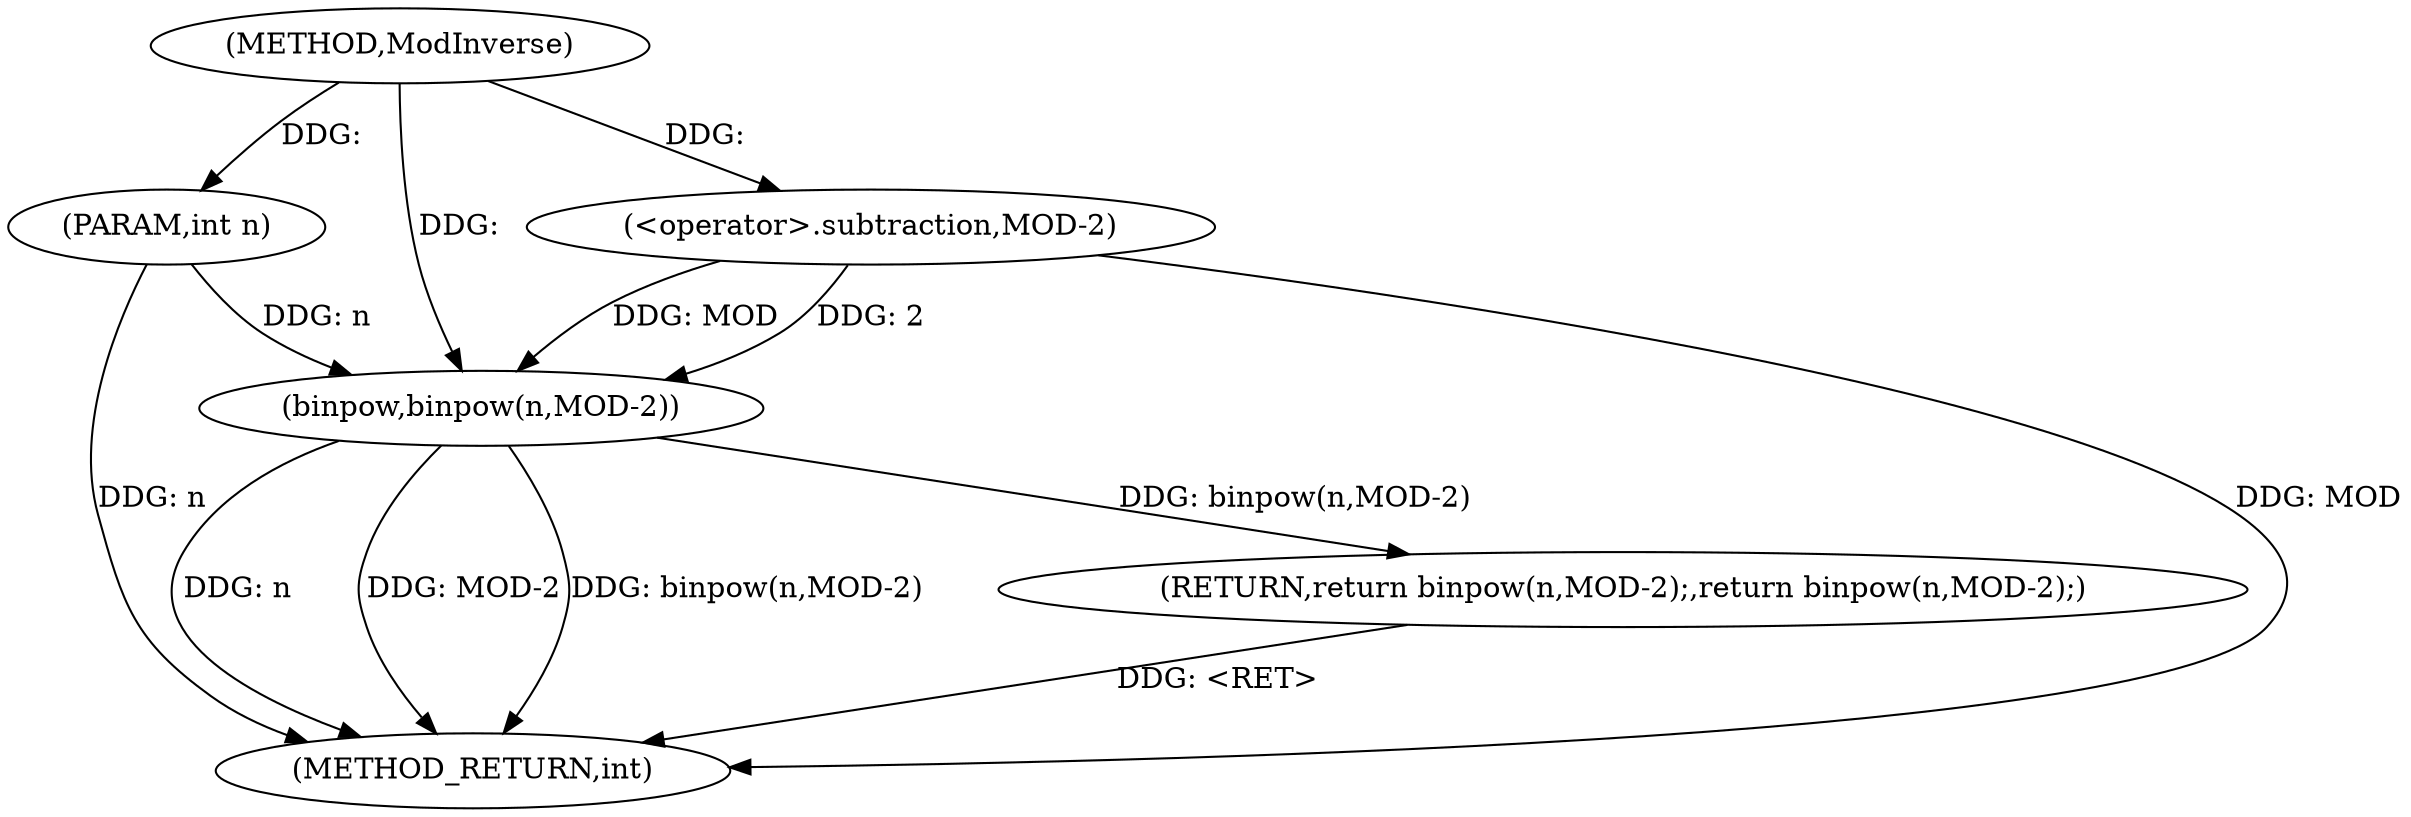 digraph "ModInverse" {  
"1000156" [label = "(METHOD,ModInverse)" ]
"1000165" [label = "(METHOD_RETURN,int)" ]
"1000157" [label = "(PARAM,int n)" ]
"1000159" [label = "(RETURN,return binpow(n,MOD-2);,return binpow(n,MOD-2);)" ]
"1000160" [label = "(binpow,binpow(n,MOD-2))" ]
"1000162" [label = "(<operator>.subtraction,MOD-2)" ]
  "1000157" -> "1000165"  [ label = "DDG: n"] 
  "1000160" -> "1000165"  [ label = "DDG: n"] 
  "1000160" -> "1000165"  [ label = "DDG: MOD-2"] 
  "1000160" -> "1000165"  [ label = "DDG: binpow(n,MOD-2)"] 
  "1000159" -> "1000165"  [ label = "DDG: <RET>"] 
  "1000162" -> "1000165"  [ label = "DDG: MOD"] 
  "1000156" -> "1000157"  [ label = "DDG: "] 
  "1000160" -> "1000159"  [ label = "DDG: binpow(n,MOD-2)"] 
  "1000157" -> "1000160"  [ label = "DDG: n"] 
  "1000156" -> "1000160"  [ label = "DDG: "] 
  "1000162" -> "1000160"  [ label = "DDG: MOD"] 
  "1000162" -> "1000160"  [ label = "DDG: 2"] 
  "1000156" -> "1000162"  [ label = "DDG: "] 
}
